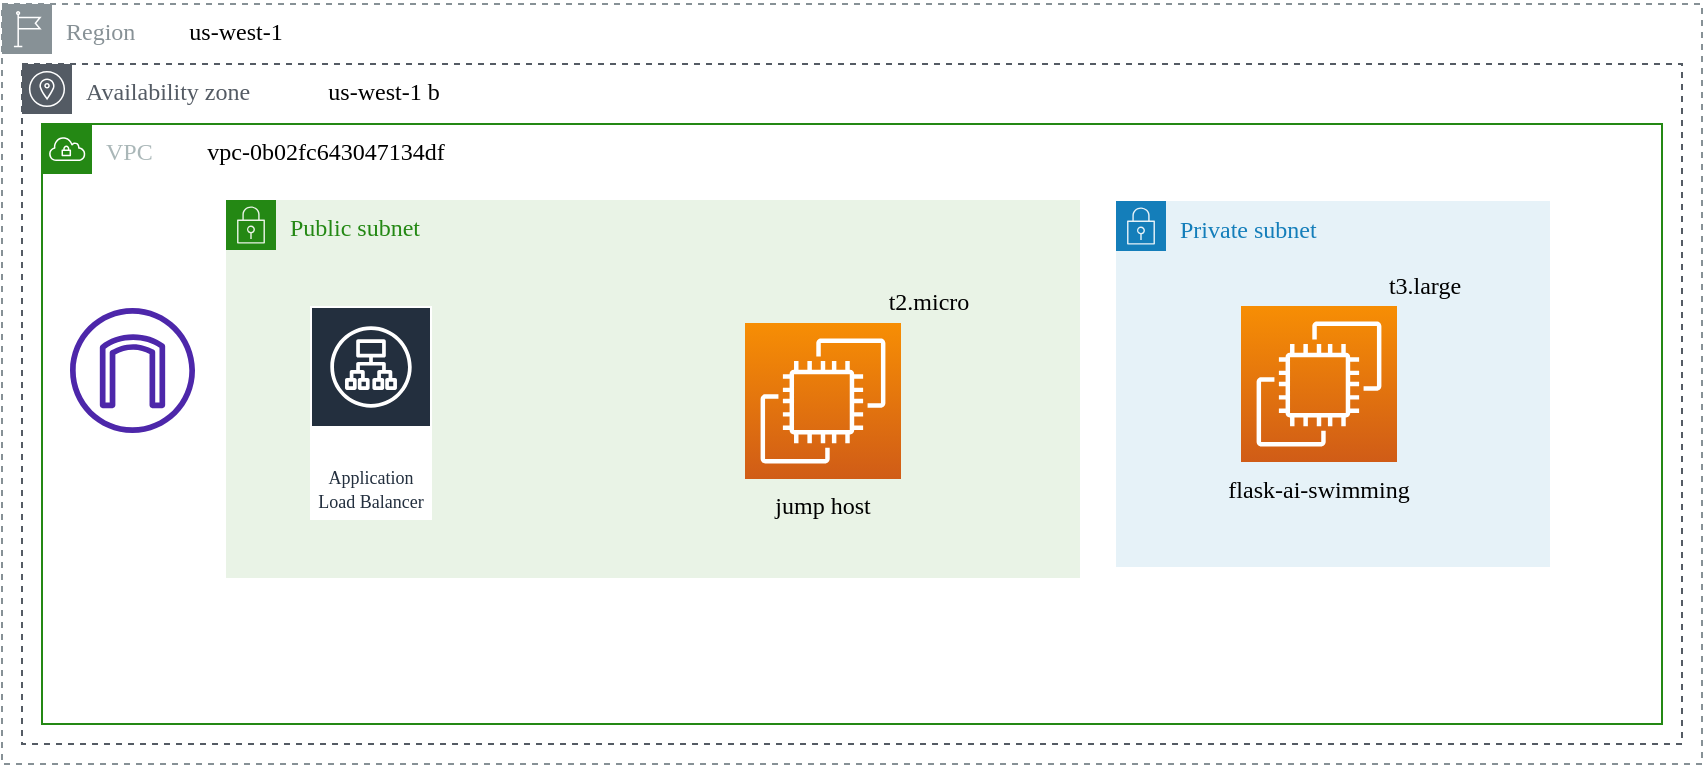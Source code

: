<mxfile version="21.6.2" type="github">
  <diagram name="Page-1" id="YIjRGJwAvdLzjEUjeR9f">
    <mxGraphModel dx="1195" dy="683" grid="0" gridSize="10" guides="1" tooltips="1" connect="1" arrows="1" fold="1" page="1" pageScale="1" pageWidth="1600" pageHeight="900" math="0" shadow="0">
      <root>
        <mxCell id="0" />
        <mxCell id="1" parent="0" />
        <mxCell id="7_gAqY7YWuNrSEO8_6xX-1" value="Region" style="outlineConnect=0;gradientColor=none;html=1;whiteSpace=wrap;fontSize=12;fontStyle=0;shape=mxgraph.aws4.group;grIcon=mxgraph.aws4.group_region;strokeColor=#879196;fillColor=none;verticalAlign=top;align=left;spacingLeft=30;fontColor=#879196;dashed=1;hachureGap=4;fontFamily=Verdana;" vertex="1" parent="1">
          <mxGeometry x="340" y="220" width="850" height="380" as="geometry" />
        </mxCell>
        <mxCell id="7_gAqY7YWuNrSEO8_6xX-2" value="&lt;font style=&quot;font-size: 12px;&quot;&gt;us-west-1&lt;/font&gt;" style="text;html=1;strokeColor=none;fillColor=none;align=center;verticalAlign=middle;whiteSpace=wrap;rounded=0;fontSize=20;fontFamily=Verdana;" vertex="1" parent="1">
          <mxGeometry x="422" y="220" width="70" height="20" as="geometry" />
        </mxCell>
        <mxCell id="7_gAqY7YWuNrSEO8_6xX-3" value="Availability zone" style="outlineConnect=0;gradientColor=none;html=1;whiteSpace=wrap;fontSize=12;fontStyle=0;shape=mxgraph.aws4.group;grIcon=mxgraph.aws4.group_availability_zone;strokeColor=#545B64;fillColor=none;verticalAlign=top;align=left;spacingLeft=30;fontColor=#545B64;dashed=1;hachureGap=4;fontFamily=Verdana;" vertex="1" parent="1">
          <mxGeometry x="350" y="250" width="830" height="340" as="geometry" />
        </mxCell>
        <mxCell id="7_gAqY7YWuNrSEO8_6xX-4" value="&lt;font style=&quot;font-size: 12px;&quot;&gt;us-west-1 b&lt;br&gt;&lt;/font&gt;" style="text;html=1;strokeColor=none;fillColor=none;align=center;verticalAlign=middle;whiteSpace=wrap;rounded=0;fontSize=20;fontFamily=Verdana;" vertex="1" parent="1">
          <mxGeometry x="492" y="250" width="78" height="20" as="geometry" />
        </mxCell>
        <mxCell id="7_gAqY7YWuNrSEO8_6xX-8" value="VPC" style="points=[[0,0],[0.25,0],[0.5,0],[0.75,0],[1,0],[1,0.25],[1,0.5],[1,0.75],[1,1],[0.75,1],[0.5,1],[0.25,1],[0,1],[0,0.75],[0,0.5],[0,0.25]];outlineConnect=0;gradientColor=none;html=1;whiteSpace=wrap;fontSize=12;fontStyle=0;container=1;pointerEvents=0;collapsible=0;recursiveResize=0;shape=mxgraph.aws4.group;grIcon=mxgraph.aws4.group_vpc;strokeColor=#248814;fillColor=none;verticalAlign=top;align=left;spacingLeft=30;fontColor=#AAB7B8;dashed=0;hachureGap=4;fontFamily=Verdana;" vertex="1" parent="1">
          <mxGeometry x="360" y="280" width="810" height="300" as="geometry" />
        </mxCell>
        <mxCell id="7_gAqY7YWuNrSEO8_6xX-9" value="&lt;font face=&quot;Verdana&quot; style=&quot;font-size: 12px;&quot;&gt;vpc-0b02fc643047134df&lt;/font&gt;" style="text;html=1;strokeColor=none;fillColor=none;align=center;verticalAlign=middle;whiteSpace=wrap;rounded=0;fontSize=20;fontFamily=Architects Daughter;" vertex="1" parent="7_gAqY7YWuNrSEO8_6xX-8">
          <mxGeometry x="52" width="180" height="22" as="geometry" />
        </mxCell>
        <mxCell id="7_gAqY7YWuNrSEO8_6xX-10" value="&lt;font&gt;Private subnet&lt;/font&gt;" style="points=[[0,0],[0.25,0],[0.5,0],[0.75,0],[1,0],[1,0.25],[1,0.5],[1,0.75],[1,1],[0.75,1],[0.5,1],[0.25,1],[0,1],[0,0.75],[0,0.5],[0,0.25]];outlineConnect=0;gradientColor=none;html=1;whiteSpace=wrap;fontSize=12;fontStyle=0;container=1;pointerEvents=0;collapsible=0;recursiveResize=0;shape=mxgraph.aws4.group;grIcon=mxgraph.aws4.group_security_group;grStroke=0;strokeColor=#147EBA;fillColor=#E6F2F8;verticalAlign=top;align=left;spacingLeft=30;fontColor=#147EBA;dashed=0;hachureGap=4;fontFamily=Verdana;" vertex="1" parent="7_gAqY7YWuNrSEO8_6xX-8">
          <mxGeometry x="537" y="38.5" width="217" height="183" as="geometry" />
        </mxCell>
        <mxCell id="7_gAqY7YWuNrSEO8_6xX-11" value="" style="points=[[0,0,0],[0.25,0,0],[0.5,0,0],[0.75,0,0],[1,0,0],[0,1,0],[0.25,1,0],[0.5,1,0],[0.75,1,0],[1,1,0],[0,0.25,0],[0,0.5,0],[0,0.75,0],[1,0.25,0],[1,0.5,0],[1,0.75,0]];outlineConnect=0;fontColor=#232F3E;gradientColor=#F78E04;gradientDirection=north;fillColor=#D05C17;strokeColor=#ffffff;dashed=0;verticalLabelPosition=bottom;verticalAlign=top;align=center;html=1;fontSize=12;fontStyle=0;aspect=fixed;shape=mxgraph.aws4.resourceIcon;resIcon=mxgraph.aws4.ec2;hachureGap=4;fontFamily=Architects Daughter;fontSource=https%3A%2F%2Ffonts.googleapis.com%2Fcss%3Ffamily%3DArchitects%2BDaughter;" vertex="1" parent="7_gAqY7YWuNrSEO8_6xX-10">
          <mxGeometry x="62.5" y="52.5" width="78" height="78" as="geometry" />
        </mxCell>
        <mxCell id="7_gAqY7YWuNrSEO8_6xX-14" value="&lt;font&gt;flask-ai-swimming&lt;/font&gt;" style="text;html=1;strokeColor=none;fillColor=none;align=center;verticalAlign=middle;whiteSpace=wrap;rounded=0;fontSize=12;fontFamily=Verdana;" vertex="1" parent="7_gAqY7YWuNrSEO8_6xX-10">
          <mxGeometry x="39" y="136.5" width="125" height="15" as="geometry" />
        </mxCell>
        <mxCell id="7_gAqY7YWuNrSEO8_6xX-16" value="&lt;font face=&quot;Verdana&quot;&gt;t3.large&lt;/font&gt;" style="text;html=1;strokeColor=none;fillColor=none;align=center;verticalAlign=middle;whiteSpace=wrap;rounded=0;fontSize=12;fontFamily=Architects Daughter;" vertex="1" parent="7_gAqY7YWuNrSEO8_6xX-10">
          <mxGeometry x="92" y="34.5" width="125" height="15" as="geometry" />
        </mxCell>
        <mxCell id="7_gAqY7YWuNrSEO8_6xX-12" value="Public subnet" style="points=[[0,0],[0.25,0],[0.5,0],[0.75,0],[1,0],[1,0.25],[1,0.5],[1,0.75],[1,1],[0.75,1],[0.5,1],[0.25,1],[0,1],[0,0.75],[0,0.5],[0,0.25]];outlineConnect=0;gradientColor=none;html=1;whiteSpace=wrap;fontSize=12;fontStyle=0;container=1;pointerEvents=0;collapsible=0;recursiveResize=0;shape=mxgraph.aws4.group;grIcon=mxgraph.aws4.group_security_group;grStroke=0;strokeColor=#248814;fillColor=#E9F3E6;verticalAlign=top;align=left;spacingLeft=30;fontColor=#248814;dashed=0;hachureGap=4;fontFamily=Verdana;" vertex="1" parent="7_gAqY7YWuNrSEO8_6xX-8">
          <mxGeometry x="92" y="38" width="427" height="189" as="geometry" />
        </mxCell>
        <mxCell id="7_gAqY7YWuNrSEO8_6xX-13" value="&lt;font style=&quot;font-size: 9px;&quot;&gt;Application Load Balancer&lt;/font&gt;" style="outlineConnect=0;fontColor=#232F3E;gradientColor=none;strokeColor=#ffffff;fillColor=#232F3E;dashed=0;verticalLabelPosition=middle;verticalAlign=bottom;align=center;html=1;whiteSpace=wrap;fontSize=10;fontStyle=0;spacing=3;shape=mxgraph.aws4.productIcon;prIcon=mxgraph.aws4.application_load_balancer;hachureGap=4;fontFamily=Verdana;" vertex="1" parent="7_gAqY7YWuNrSEO8_6xX-12">
          <mxGeometry x="42" y="53" width="61" height="107" as="geometry" />
        </mxCell>
        <mxCell id="7_gAqY7YWuNrSEO8_6xX-17" value="" style="points=[[0,0,0],[0.25,0,0],[0.5,0,0],[0.75,0,0],[1,0,0],[0,1,0],[0.25,1,0],[0.5,1,0],[0.75,1,0],[1,1,0],[0,0.25,0],[0,0.5,0],[0,0.75,0],[1,0.25,0],[1,0.5,0],[1,0.75,0]];outlineConnect=0;fontColor=#232F3E;gradientColor=#F78E04;gradientDirection=north;fillColor=#D05C17;strokeColor=#ffffff;dashed=0;verticalLabelPosition=bottom;verticalAlign=top;align=center;html=1;fontSize=12;fontStyle=0;aspect=fixed;shape=mxgraph.aws4.resourceIcon;resIcon=mxgraph.aws4.ec2;hachureGap=4;fontFamily=Architects Daughter;fontSource=https%3A%2F%2Ffonts.googleapis.com%2Fcss%3Ffamily%3DArchitects%2BDaughter;" vertex="1" parent="7_gAqY7YWuNrSEO8_6xX-12">
          <mxGeometry x="259.5" y="61.5" width="78" height="78" as="geometry" />
        </mxCell>
        <mxCell id="7_gAqY7YWuNrSEO8_6xX-18" value="jump host" style="text;html=1;strokeColor=none;fillColor=none;align=center;verticalAlign=middle;whiteSpace=wrap;rounded=0;fontSize=12;fontFamily=Verdana;" vertex="1" parent="7_gAqY7YWuNrSEO8_6xX-12">
          <mxGeometry x="236" y="145.5" width="125" height="15" as="geometry" />
        </mxCell>
        <mxCell id="7_gAqY7YWuNrSEO8_6xX-19" value="&lt;font face=&quot;Verdana&quot;&gt;t2.micro&lt;/font&gt;" style="text;html=1;strokeColor=none;fillColor=none;align=center;verticalAlign=middle;whiteSpace=wrap;rounded=0;fontSize=12;fontFamily=Architects Daughter;" vertex="1" parent="7_gAqY7YWuNrSEO8_6xX-12">
          <mxGeometry x="289" y="43.5" width="125" height="15" as="geometry" />
        </mxCell>
        <mxCell id="7_gAqY7YWuNrSEO8_6xX-20" value="" style="sketch=0;outlineConnect=0;fontColor=#232F3E;gradientColor=none;fillColor=#4D27AA;strokeColor=none;dashed=0;verticalLabelPosition=bottom;verticalAlign=top;align=center;html=1;fontSize=12;fontStyle=0;aspect=fixed;pointerEvents=1;shape=mxgraph.aws4.internet_gateway;" vertex="1" parent="7_gAqY7YWuNrSEO8_6xX-8">
          <mxGeometry x="14" y="92" width="62.5" height="62.5" as="geometry" />
        </mxCell>
      </root>
    </mxGraphModel>
  </diagram>
</mxfile>
